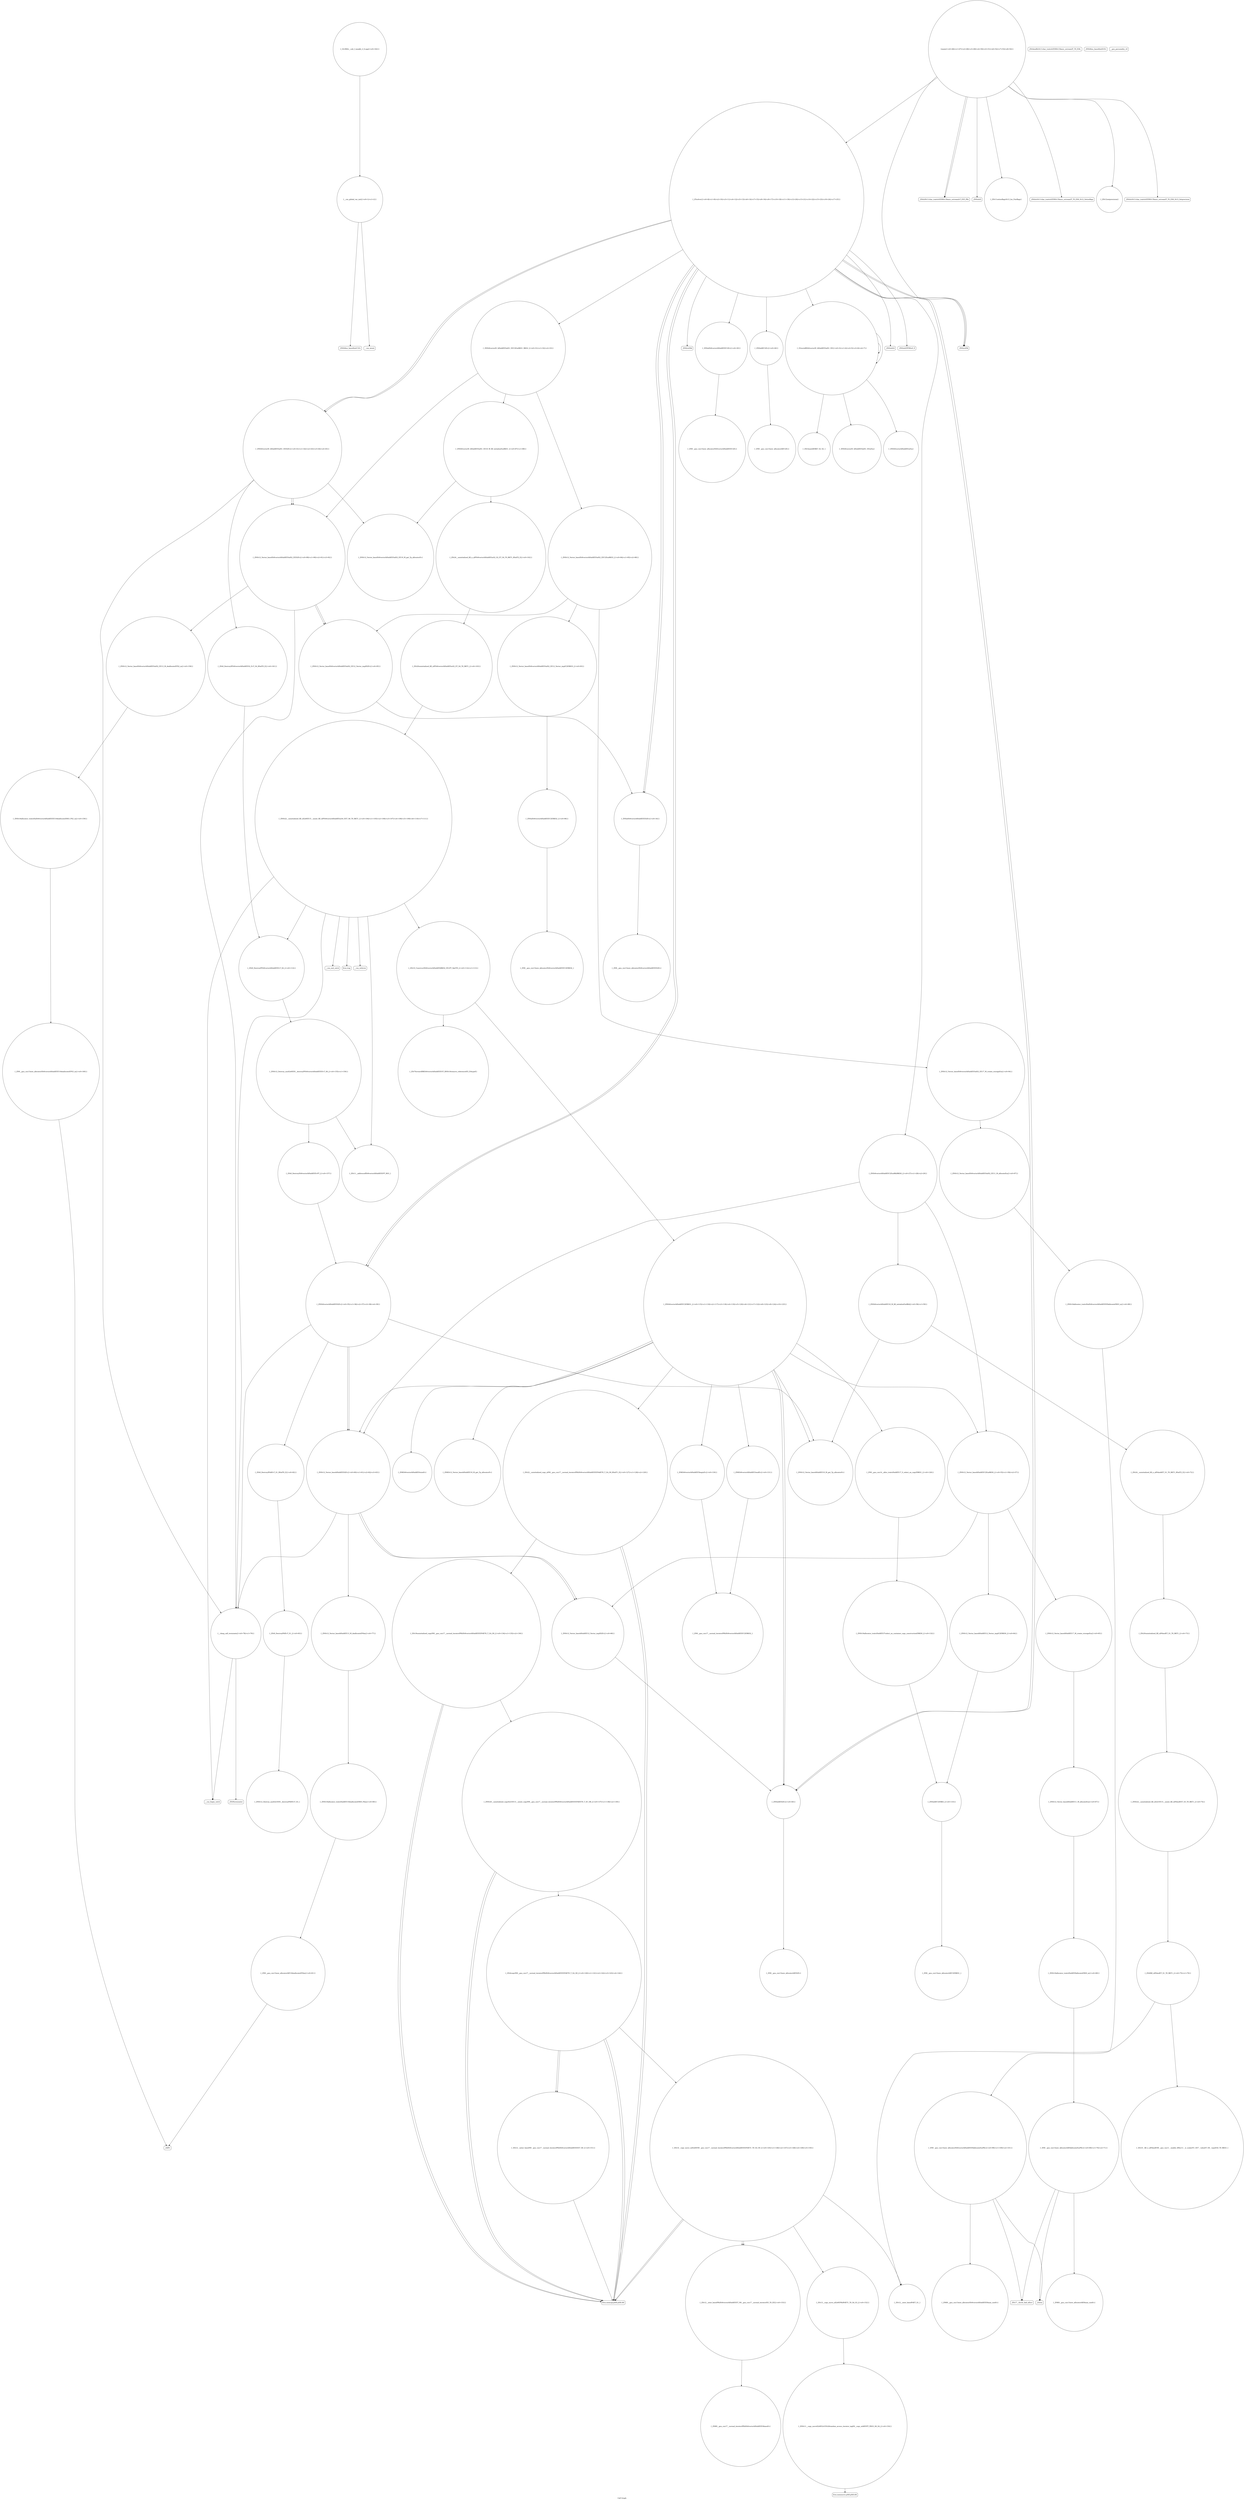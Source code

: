 digraph "Call Graph" {
	label="Call Graph";

	Node0x55c582478d60 [shape=record,shape=circle,label="{__cxx_global_var_init|{<s0>1|<s1>2}}"];
	Node0x55c582478d60:s0 -> Node0x55c582478de0[color=black];
	Node0x55c582478d60:s1 -> Node0x55c58268f720[color=black];
	Node0x55c5826932c0 [shape=record,shape=circle,label="{_ZNKSt12_Vector_baseIdSaIdEE19_M_get_Tp_allocatorEv}"];
	Node0x55c58268f920 [shape=record,shape=circle,label="{_ZSt3maxIdERKT_S2_S2_}"];
	Node0x55c582690e20 [shape=record,shape=Mrecord,label="{llvm.memcpy.p0i8.p0i8.i64}"];
	Node0x55c58268fca0 [shape=record,shape=circle,label="{_ZNSaISt6vectorIdSaIdEEEC2Ev|{<s0>30}}"];
	Node0x55c58268fca0:s0 -> Node0x55c5826924c0[color=black];
	Node0x55c5826911a0 [shape=record,shape=circle,label="{_ZNSt11__copy_moveILb0ELb1ESt26random_access_iterator_tagE8__copy_mIdEEPT_PKS3_S6_S4_|{<s0>154}}"];
	Node0x55c5826911a0:s0 -> Node0x55c582691220[color=black];
	Node0x55c582690020 [shape=record,shape=Mrecord,label="{_ZSt4endlIcSt11char_traitsIcEERSt13basic_ostreamIT_T0_ES6_}"];
	Node0x55c582691520 [shape=record,shape=circle,label="{_ZNSt16allocator_traitsISaISt6vectorIdSaIdEEEE10deallocateERS3_PS2_m|{<s0>159}}"];
	Node0x55c582691520:s0 -> Node0x55c5826915a0[color=black];
	Node0x55c5826903a0 [shape=record,shape=Mrecord,label="{_ZStlsISt11char_traitsIcEERSt13basic_ostreamIcT_ES5_PKc}"];
	Node0x55c582690720 [shape=record,shape=circle,label="{_ZNSt12_Vector_baseIdSaIdEE12_Vector_implC2ERKS0_|{<s0>64}}"];
	Node0x55c582690720:s0 -> Node0x55c582693540[color=black];
	Node0x55c582690aa0 [shape=record,shape=circle,label="{_ZNK9__gnu_cxx13new_allocatorIdE8max_sizeEv}"];
	Node0x55c582691e40 [shape=record,shape=circle,label="{_ZSt6fill_nIPdmdET_S1_T0_RKT1_|{<s0>75|<s1>76}}"];
	Node0x55c582691e40:s0 -> Node0x55c582691f40[color=black];
	Node0x55c582691e40:s1 -> Node0x55c582691ec0[color=black];
	Node0x55c5826921c0 [shape=record,shape=circle,label="{_ZNSt16allocator_traitsISaIdEE10deallocateERS0_Pdm|{<s0>80}}"];
	Node0x55c5826921c0:s0 -> Node0x55c582692240[color=black];
	Node0x55c582692540 [shape=record,shape=circle,label="{_ZN9__gnu_cxx13new_allocatorISt6vectorIdSaIdEEED2Ev}"];
	Node0x55c5826928c0 [shape=record,shape=circle,label="{_ZNSaISt6vectorIdSaIdEEEC2ERKS2_|{<s0>96}}"];
	Node0x55c5826928c0:s0 -> Node0x55c582692940[color=black];
	Node0x55c582692c40 [shape=record,shape=circle,label="{_ZNSt12_Vector_baseISt6vectorIdSaIdEESaIS2_EE19_M_get_Tp_allocatorEv}"];
	Node0x55c582692fc0 [shape=record,shape=Mrecord,label="{__cxa_end_catch}"];
	Node0x55c582478de0 [shape=record,shape=Mrecord,label="{_ZNSt8ios_base4InitC1Ev}"];
	Node0x55c582693340 [shape=record,shape=circle,label="{_ZSt22__uninitialized_copy_aIN9__gnu_cxx17__normal_iteratorIPKdSt6vectorIdSaIdEEEEPddET0_T_SA_S9_RSaIT1_E|{<s0>127|<s1>128|<s2>129}}"];
	Node0x55c582693340:s0 -> Node0x55c582690e20[color=black];
	Node0x55c582693340:s1 -> Node0x55c582690e20[color=black];
	Node0x55c582693340:s2 -> Node0x55c582690da0[color=black];
	Node0x55c58268f9a0 [shape=record,shape=circle,label="{_Z5solvev|{<s0>8|<s1>9|<s2>10|<s3>11|<s4>12|<s5>13|<s6>14|<s7>15|<s8>16|<s9>17|<s10>18|<s11>19|<s12>20|<s13>21|<s14>22|<s15>23|<s16>24|<s17>25}}"];
	Node0x55c58268f9a0:s0 -> Node0x55c58268fa20[color=black];
	Node0x55c58268f9a0:s1 -> Node0x55c58268faa0[color=black];
	Node0x55c58268f9a0:s2 -> Node0x55c58268fa20[color=black];
	Node0x55c58268f9a0:s3 -> Node0x55c58268fb20[color=black];
	Node0x55c58268f9a0:s4 -> Node0x55c58268fba0[color=black];
	Node0x55c58268f9a0:s5 -> Node0x55c58268fca0[color=black];
	Node0x55c58268f9a0:s6 -> Node0x55c58268fd20[color=black];
	Node0x55c58268f9a0:s7 -> Node0x55c58268fda0[color=black];
	Node0x55c58268f9a0:s8 -> Node0x55c58268fe20[color=black];
	Node0x55c58268f9a0:s9 -> Node0x55c58268fea0[color=black];
	Node0x55c58268f9a0:s10 -> Node0x55c58268f7a0[color=black];
	Node0x55c58268f9a0:s11 -> Node0x55c58268ff20[color=black];
	Node0x55c58268f9a0:s12 -> Node0x55c58268ffa0[color=black];
	Node0x55c58268f9a0:s13 -> Node0x55c5826900a0[color=black];
	Node0x55c58268f9a0:s14 -> Node0x55c58268fda0[color=black];
	Node0x55c58268f9a0:s15 -> Node0x55c58268fe20[color=black];
	Node0x55c58268f9a0:s16 -> Node0x55c58268fea0[color=black];
	Node0x55c58268f9a0:s17 -> Node0x55c5826900a0[color=black];
	Node0x55c582690ea0 [shape=record,shape=circle,label="{_ZNSt20__uninitialized_copyILb1EE13__uninit_copyIN9__gnu_cxx17__normal_iteratorIPKdSt6vectorIdSaIdEEEEPdEET0_T_SC_SB_|{<s0>137|<s1>138|<s2>139}}"];
	Node0x55c582690ea0:s0 -> Node0x55c582690e20[color=black];
	Node0x55c582690ea0:s1 -> Node0x55c582690e20[color=black];
	Node0x55c582690ea0:s2 -> Node0x55c582690f20[color=black];
	Node0x55c58268fd20 [shape=record,shape=circle,label="{_ZNSt6vectorIS_IdSaIdEESaIS1_EEC2EmRKS1_RKS2_|{<s0>31|<s1>32|<s2>33}}"];
	Node0x55c58268fd20:s0 -> Node0x55c5826925c0[color=black];
	Node0x55c58268fd20:s1 -> Node0x55c582692640[color=black];
	Node0x55c58268fd20:s2 -> Node0x55c5826926c0[color=black];
	Node0x55c582691220 [shape=record,shape=Mrecord,label="{llvm.memmove.p0i8.p0i8.i64}"];
	Node0x55c5826900a0 [shape=record,shape=circle,label="{_ZNSt6vectorIS_IdSaIdEESaIS1_EED2Ev|{<s0>41|<s1>42|<s2>43|<s3>44|<s4>45}}"];
	Node0x55c5826900a0:s0 -> Node0x55c582692c40[color=black];
	Node0x55c5826900a0:s1 -> Node0x55c582691620[color=black];
	Node0x55c5826900a0:s2 -> Node0x55c5826926c0[color=black];
	Node0x55c5826900a0:s3 -> Node0x55c5826926c0[color=black];
	Node0x55c5826900a0:s4 -> Node0x55c582692040[color=black];
	Node0x55c5826915a0 [shape=record,shape=circle,label="{_ZN9__gnu_cxx13new_allocatorISt6vectorIdSaIdEEE10deallocateEPS3_m|{<s0>160}}"];
	Node0x55c5826915a0:s0 -> Node0x55c5826922c0[color=black];
	Node0x55c582690420 [shape=record,shape=Mrecord,label="{_ZNSolsEi}"];
	Node0x55c5826907a0 [shape=record,shape=circle,label="{_ZNSt12_Vector_baseIdSaIdEE17_M_create_storageEm|{<s0>65}}"];
	Node0x55c5826907a0:s0 -> Node0x55c582690920[color=black];
	Node0x55c582690b20 [shape=record,shape=Mrecord,label="{_ZSt17__throw_bad_allocv}"];
	Node0x55c582691ec0 [shape=record,shape=circle,label="{_ZSt10__fill_n_aIPdmdEN9__gnu_cxx11__enable_ifIXsr11__is_scalarIT1_EE7__valueET_E6__typeES4_T0_RKS3_}"];
	Node0x55c582692240 [shape=record,shape=circle,label="{_ZN9__gnu_cxx13new_allocatorIdE10deallocateEPdm|{<s0>81}}"];
	Node0x55c582692240:s0 -> Node0x55c5826922c0[color=black];
	Node0x55c5826925c0 [shape=record,shape=circle,label="{_ZNSt12_Vector_baseISt6vectorIdSaIdEESaIS2_EEC2EmRKS3_|{<s0>84|<s1>85|<s2>86}}"];
	Node0x55c5826925c0:s0 -> Node0x55c582692740[color=black];
	Node0x55c5826925c0:s1 -> Node0x55c5826927c0[color=black];
	Node0x55c5826925c0:s2 -> Node0x55c582692840[color=black];
	Node0x55c582692940 [shape=record,shape=circle,label="{_ZN9__gnu_cxx13new_allocatorISt6vectorIdSaIdEEEC2ERKS4_}"];
	Node0x55c582692cc0 [shape=record,shape=circle,label="{_ZSt20uninitialized_fill_nIPSt6vectorIdSaIdEEmS2_ET_S4_T0_RKT1_|{<s0>103}}"];
	Node0x55c582692cc0:s0 -> Node0x55c582692d40[color=black];
	Node0x55c582693040 [shape=record,shape=Mrecord,label="{llvm.trap}"];
	Node0x55c58268f6a0 [shape=record,shape=Mrecord,label="{_ZNSt8ios_base4InitD1Ev}"];
	Node0x55c5826933c0 [shape=record,shape=circle,label="{_ZNKSt6vectorIdSaIdEE5beginEv|{<s0>130}}"];
	Node0x55c5826933c0:s0 -> Node0x55c582691320[color=black];
	Node0x55c58268fa20 [shape=record,shape=Mrecord,label="{_ZNSirsERi}"];
	Node0x55c582690f20 [shape=record,shape=circle,label="{_ZSt4copyIN9__gnu_cxx17__normal_iteratorIPKdSt6vectorIdSaIdEEEEPdET0_T_SA_S9_|{<s0>140|<s1>141|<s2>142|<s3>143|<s4>144}}"];
	Node0x55c582690f20:s0 -> Node0x55c582690e20[color=black];
	Node0x55c582690f20:s1 -> Node0x55c582691020[color=black];
	Node0x55c582690f20:s2 -> Node0x55c582690e20[color=black];
	Node0x55c582690f20:s3 -> Node0x55c582691020[color=black];
	Node0x55c582690f20:s4 -> Node0x55c582690fa0[color=black];
	Node0x55c58268fda0 [shape=record,shape=circle,label="{_ZNSaISt6vectorIdSaIdEEED2Ev|{<s0>34}}"];
	Node0x55c58268fda0:s0 -> Node0x55c582692540[color=black];
	Node0x55c5826912a0 [shape=record,shape=circle,label="{_ZNK9__gnu_cxx17__normal_iteratorIPKdSt6vectorIdSaIdEEE4baseEv}"];
	Node0x55c582690120 [shape=record,shape=circle,label="{main|{<s0>46|<s1>47|<s2>48|<s3>49|<s4>50|<s5>51|<s6>52|<s7>53|<s8>54}}"];
	Node0x55c582690120:s0 -> Node0x55c5826902a0[color=black];
	Node0x55c582690120:s1 -> Node0x55c582690220[color=black];
	Node0x55c582690120:s2 -> Node0x55c582690320[color=black];
	Node0x55c582690120:s3 -> Node0x55c5826901a0[color=black];
	Node0x55c582690120:s4 -> Node0x55c58268fa20[color=black];
	Node0x55c582690120:s5 -> Node0x55c5826903a0[color=black];
	Node0x55c582690120:s6 -> Node0x55c582690420[color=black];
	Node0x55c582690120:s7 -> Node0x55c5826903a0[color=black];
	Node0x55c582690120:s8 -> Node0x55c58268f9a0[color=black];
	Node0x55c582691620 [shape=record,shape=circle,label="{_ZSt8_DestroyIPSt6vectorIdSaIdEES2_EvT_S4_RSaIT0_E|{<s0>161}}"];
	Node0x55c582691620:s0 -> Node0x55c582692ec0[color=black];
	Node0x55c5826904a0 [shape=record,shape=circle,label="{_ZN9__gnu_cxx13new_allocatorIdEC2Ev}"];
	Node0x55c582690820 [shape=record,shape=circle,label="{_ZNSt12_Vector_baseIdSaIdEE12_Vector_implD2Ev|{<s0>66}}"];
	Node0x55c582690820:s0 -> Node0x55c58268fea0[color=black];
	Node0x55c582690ba0 [shape=record,shape=Mrecord,label="{_Znwm}"];
	Node0x55c582691f40 [shape=record,shape=circle,label="{_ZSt12__niter_baseIPdET_S1_}"];
	Node0x55c5826922c0 [shape=record,shape=Mrecord,label="{_ZdlPv}"];
	Node0x55c582692640 [shape=record,shape=circle,label="{_ZNSt6vectorIS_IdSaIdEESaIS1_EE18_M_fill_initializeEmRKS1_|{<s0>87|<s1>88}}"];
	Node0x55c582692640:s0 -> Node0x55c582692c40[color=black];
	Node0x55c582692640:s1 -> Node0x55c582692bc0[color=black];
	Node0x55c5826929c0 [shape=record,shape=circle,label="{_ZNSt12_Vector_baseISt6vectorIdSaIdEESaIS2_EE11_M_allocateEm|{<s0>97}}"];
	Node0x55c5826929c0:s0 -> Node0x55c582692a40[color=black];
	Node0x55c582692d40 [shape=record,shape=circle,label="{_ZNSt22__uninitialized_fill_nILb0EE15__uninit_fill_nIPSt6vectorIdSaIdEEmS4_EET_S6_T0_RKT1_|{<s0>104|<s1>105|<s2>106|<s3>107|<s4>108|<s5>109|<s6>110|<s7>111}}"];
	Node0x55c582692d40:s0 -> Node0x55c582692e40[color=black];
	Node0x55c582692d40:s1 -> Node0x55c582692dc0[color=black];
	Node0x55c582692d40:s2 -> Node0x55c5826920c0[color=black];
	Node0x55c582692d40:s3 -> Node0x55c582692ec0[color=black];
	Node0x55c582692d40:s4 -> Node0x55c582692f40[color=black];
	Node0x55c582692d40:s5 -> Node0x55c582692fc0[color=black];
	Node0x55c582692d40:s6 -> Node0x55c582693040[color=black];
	Node0x55c582692d40:s7 -> Node0x55c582692040[color=black];
	Node0x55c5826930c0 [shape=record,shape=circle,label="{_ZSt7forwardIRKSt6vectorIdSaIdEEEOT_RNSt16remove_referenceIS5_E4typeE}"];
	Node0x55c58268f720 [shape=record,shape=Mrecord,label="{__cxa_atexit}"];
	Node0x55c582693440 [shape=record,shape=circle,label="{_ZNKSt6vectorIdSaIdEE3endEv|{<s0>131}}"];
	Node0x55c582693440:s0 -> Node0x55c582691320[color=black];
	Node0x55c58268faa0 [shape=record,shape=Mrecord,label="{_ZNSirsERd}"];
	Node0x55c582690fa0 [shape=record,shape=circle,label="{_ZSt14__copy_move_a2ILb0EN9__gnu_cxx17__normal_iteratorIPKdSt6vectorIdSaIdEEEEPdET1_T0_SA_S9_|{<s0>145|<s1>146|<s2>147|<s3>148|<s4>149|<s5>150}}"];
	Node0x55c582690fa0:s0 -> Node0x55c582690e20[color=black];
	Node0x55c582690fa0:s1 -> Node0x55c582691120[color=black];
	Node0x55c582690fa0:s2 -> Node0x55c582690e20[color=black];
	Node0x55c582690fa0:s3 -> Node0x55c582691120[color=black];
	Node0x55c582690fa0:s4 -> Node0x55c582691f40[color=black];
	Node0x55c582690fa0:s5 -> Node0x55c5826910a0[color=black];
	Node0x55c58268fe20 [shape=record,shape=circle,label="{_ZNSt6vectorIdSaIdEED2Ev|{<s0>35|<s1>36|<s2>37|<s3>38|<s4>39}}"];
	Node0x55c58268fe20:s0 -> Node0x55c582690ca0[color=black];
	Node0x55c58268fe20:s1 -> Node0x55c582692340[color=black];
	Node0x55c58268fe20:s2 -> Node0x55c5826906a0[color=black];
	Node0x55c58268fe20:s3 -> Node0x55c5826906a0[color=black];
	Node0x55c58268fe20:s4 -> Node0x55c582692040[color=black];
	Node0x55c582691320 [shape=record,shape=circle,label="{_ZN9__gnu_cxx17__normal_iteratorIPKdSt6vectorIdSaIdEEEC2ERKS2_}"];
	Node0x55c5826901a0 [shape=record,shape=Mrecord,label="{_ZStlsIcSt11char_traitsIcEERSt13basic_ostreamIT_T0_ES6_St13_Setprecision}"];
	Node0x55c5826916a0 [shape=record,shape=circle,label="{_GLOBAL__sub_I_tanakh_2_0.cpp|{<s0>162}}"];
	Node0x55c5826916a0:s0 -> Node0x55c582478d60[color=black];
	Node0x55c582690520 [shape=record,shape=circle,label="{_ZN9__gnu_cxx13new_allocatorIdED2Ev}"];
	Node0x55c5826908a0 [shape=record,shape=circle,label="{_ZN9__gnu_cxx13new_allocatorIdEC2ERKS1_}"];
	Node0x55c582690c20 [shape=record,shape=circle,label="{_ZSt24__uninitialized_fill_n_aIPdmddET_S1_T0_RKT1_RSaIT2_E|{<s0>72}}"];
	Node0x55c582690c20:s0 -> Node0x55c582690d20[color=black];
	Node0x55c582691fc0 [shape=record,shape=circle,label="{_ZNSt12_Vector_baseIdSaIdEE13_M_deallocateEPdm|{<s0>77}}"];
	Node0x55c582691fc0:s0 -> Node0x55c5826921c0[color=black];
	Node0x55c582692340 [shape=record,shape=circle,label="{_ZSt8_DestroyIPddEvT_S1_RSaIT0_E|{<s0>82}}"];
	Node0x55c582692340:s0 -> Node0x55c5826923c0[color=black];
	Node0x55c5826926c0 [shape=record,shape=circle,label="{_ZNSt12_Vector_baseISt6vectorIdSaIdEESaIS2_EED2Ev|{<s0>89|<s1>90|<s2>91|<s3>92}}"];
	Node0x55c5826926c0:s0 -> Node0x55c5826914a0[color=black];
	Node0x55c5826926c0:s1 -> Node0x55c582692840[color=black];
	Node0x55c5826926c0:s2 -> Node0x55c582692840[color=black];
	Node0x55c5826926c0:s3 -> Node0x55c582692040[color=black];
	Node0x55c582692a40 [shape=record,shape=circle,label="{_ZNSt16allocator_traitsISaISt6vectorIdSaIdEEEE8allocateERS3_m|{<s0>98}}"];
	Node0x55c582692a40:s0 -> Node0x55c582692ac0[color=black];
	Node0x55c582692dc0 [shape=record,shape=circle,label="{_ZSt10_ConstructISt6vectorIdSaIdEEJRKS2_EEvPT_DpOT0_|{<s0>112|<s1>113}}"];
	Node0x55c582692dc0:s0 -> Node0x55c5826930c0[color=black];
	Node0x55c582692dc0:s1 -> Node0x55c582693140[color=black];
	Node0x55c582693140 [shape=record,shape=circle,label="{_ZNSt6vectorIdSaIdEEC2ERKS1_|{<s0>115|<s1>116|<s2>117|<s3>118|<s4>119|<s5>120|<s6>121|<s7>122|<s8>123|<s9>124|<s10>125}}"];
	Node0x55c582693140:s0 -> Node0x55c5826931c0[color=black];
	Node0x55c582693140:s1 -> Node0x55c5826932c0[color=black];
	Node0x55c582693140:s2 -> Node0x55c582693240[color=black];
	Node0x55c582693140:s3 -> Node0x55c5826905a0[color=black];
	Node0x55c582693140:s4 -> Node0x55c58268fea0[color=black];
	Node0x55c582693140:s5 -> Node0x55c5826933c0[color=black];
	Node0x55c582693140:s6 -> Node0x55c582693440[color=black];
	Node0x55c582693140:s7 -> Node0x55c582690ca0[color=black];
	Node0x55c582693140:s8 -> Node0x55c582693340[color=black];
	Node0x55c582693140:s9 -> Node0x55c58268fea0[color=black];
	Node0x55c582693140:s10 -> Node0x55c5826906a0[color=black];
	Node0x55c58268f7a0 [shape=record,shape=circle,label="{_Z3reciidRSt6vectorIS_IdSaIdEESaIS1_EE|{<s0>3|<s1>4|<s2>5|<s3>6|<s4>7}}"];
	Node0x55c58268f7a0:s0 -> Node0x55c58268f820[color=black];
	Node0x55c58268f7a0:s1 -> Node0x55c58268f8a0[color=black];
	Node0x55c58268f7a0:s2 -> Node0x55c58268f7a0[color=black];
	Node0x55c58268f7a0:s3 -> Node0x55c58268f7a0[color=black];
	Node0x55c58268f7a0:s4 -> Node0x55c58268f920[color=black];
	Node0x55c5826934c0 [shape=record,shape=circle,label="{_ZNSt16allocator_traitsISaIdEE37select_on_container_copy_constructionERKS0_|{<s0>132}}"];
	Node0x55c5826934c0:s0 -> Node0x55c582693540[color=black];
	Node0x55c58268fb20 [shape=record,shape=circle,label="{_ZNSaIdEC2Ev|{<s0>26}}"];
	Node0x55c58268fb20:s0 -> Node0x55c5826904a0[color=black];
	Node0x55c582691020 [shape=record,shape=circle,label="{_ZSt12__miter_baseIN9__gnu_cxx17__normal_iteratorIPKdSt6vectorIdSaIdEEEEET_S8_|{<s0>151}}"];
	Node0x55c582691020:s0 -> Node0x55c582690e20[color=black];
	Node0x55c58268fea0 [shape=record,shape=circle,label="{_ZNSaIdED2Ev|{<s0>40}}"];
	Node0x55c58268fea0:s0 -> Node0x55c582690520[color=black];
	Node0x55c5826913a0 [shape=record,shape=circle,label="{_ZNSt12_Destroy_auxILb0EE9__destroyIPSt6vectorIdSaIdEEEEvT_S6_|{<s0>155|<s1>156}}"];
	Node0x55c5826913a0:s0 -> Node0x55c582692e40[color=black];
	Node0x55c5826913a0:s1 -> Node0x55c582691420[color=black];
	Node0x55c582690220 [shape=record,shape=Mrecord,label="{_ZStlsIcSt11char_traitsIcEERSt13basic_ostreamIT_T0_ES6_St12_Setiosflags}"];
	Node0x55c5826905a0 [shape=record,shape=circle,label="{_ZNSt12_Vector_baseIdSaIdEEC2EmRKS0_|{<s0>55|<s1>56|<s2>57}}"];
	Node0x55c5826905a0:s0 -> Node0x55c582690720[color=black];
	Node0x55c5826905a0:s1 -> Node0x55c5826907a0[color=black];
	Node0x55c5826905a0:s2 -> Node0x55c582690820[color=black];
	Node0x55c582690920 [shape=record,shape=circle,label="{_ZNSt12_Vector_baseIdSaIdEE11_M_allocateEm|{<s0>67}}"];
	Node0x55c582690920:s0 -> Node0x55c5826909a0[color=black];
	Node0x55c582690ca0 [shape=record,shape=circle,label="{_ZNSt12_Vector_baseIdSaIdEE19_M_get_Tp_allocatorEv}"];
	Node0x55c582692040 [shape=record,shape=circle,label="{__clang_call_terminate|{<s0>78|<s1>79}}"];
	Node0x55c582692040:s0 -> Node0x55c5826920c0[color=black];
	Node0x55c582692040:s1 -> Node0x55c582692140[color=black];
	Node0x55c5826923c0 [shape=record,shape=circle,label="{_ZSt8_DestroyIPdEvT_S1_|{<s0>83}}"];
	Node0x55c5826923c0:s0 -> Node0x55c582692440[color=black];
	Node0x55c582692740 [shape=record,shape=circle,label="{_ZNSt12_Vector_baseISt6vectorIdSaIdEESaIS2_EE12_Vector_implC2ERKS3_|{<s0>93}}"];
	Node0x55c582692740:s0 -> Node0x55c5826928c0[color=black];
	Node0x55c582692ac0 [shape=record,shape=circle,label="{_ZN9__gnu_cxx13new_allocatorISt6vectorIdSaIdEEE8allocateEmPKv|{<s0>99|<s1>100|<s2>101}}"];
	Node0x55c582692ac0:s0 -> Node0x55c582692b40[color=black];
	Node0x55c582692ac0:s1 -> Node0x55c582690b20[color=black];
	Node0x55c582692ac0:s2 -> Node0x55c582690ba0[color=black];
	Node0x55c582692e40 [shape=record,shape=circle,label="{_ZSt11__addressofISt6vectorIdSaIdEEEPT_RS3_}"];
	Node0x55c5826931c0 [shape=record,shape=circle,label="{_ZNKSt6vectorIdSaIdEE4sizeEv}"];
	Node0x55c58268f820 [shape=record,shape=circle,label="{_ZNSt6vectorIS_IdSaIdEESaIS1_EEixEm}"];
	Node0x55c582693540 [shape=record,shape=circle,label="{_ZNSaIdEC2ERKS_|{<s0>133}}"];
	Node0x55c582693540:s0 -> Node0x55c5826908a0[color=black];
	Node0x55c58268fba0 [shape=record,shape=circle,label="{_ZNSt6vectorIdSaIdEEC2EmRKdRKS0_|{<s0>27|<s1>28|<s2>29}}"];
	Node0x55c58268fba0:s0 -> Node0x55c5826905a0[color=black];
	Node0x55c58268fba0:s1 -> Node0x55c582690620[color=black];
	Node0x55c58268fba0:s2 -> Node0x55c5826906a0[color=black];
	Node0x55c5826910a0 [shape=record,shape=circle,label="{_ZSt13__copy_move_aILb0EPKdPdET1_T0_S4_S3_|{<s0>152}}"];
	Node0x55c5826910a0:s0 -> Node0x55c5826911a0[color=black];
	Node0x55c58268ff20 [shape=record,shape=Mrecord,label="{_ZNSolsEd}"];
	Node0x55c582691420 [shape=record,shape=circle,label="{_ZSt8_DestroyISt6vectorIdSaIdEEEvPT_|{<s0>157}}"];
	Node0x55c582691420:s0 -> Node0x55c58268fe20[color=black];
	Node0x55c5826902a0 [shape=record,shape=circle,label="{_ZSt11setiosflagsSt13_Ios_Fmtflags}"];
	Node0x55c582690620 [shape=record,shape=circle,label="{_ZNSt6vectorIdSaIdEE18_M_fill_initializeEmRKd|{<s0>58|<s1>59}}"];
	Node0x55c582690620:s0 -> Node0x55c582690ca0[color=black];
	Node0x55c582690620:s1 -> Node0x55c582690c20[color=black];
	Node0x55c5826909a0 [shape=record,shape=circle,label="{_ZNSt16allocator_traitsISaIdEE8allocateERS0_m|{<s0>68}}"];
	Node0x55c5826909a0:s0 -> Node0x55c582690a20[color=black];
	Node0x55c582690d20 [shape=record,shape=circle,label="{_ZSt20uninitialized_fill_nIPdmdET_S1_T0_RKT1_|{<s0>73}}"];
	Node0x55c582690d20:s0 -> Node0x55c582691dc0[color=black];
	Node0x55c5826920c0 [shape=record,shape=Mrecord,label="{__cxa_begin_catch}"];
	Node0x55c582692440 [shape=record,shape=circle,label="{_ZNSt12_Destroy_auxILb1EE9__destroyIPdEEvT_S3_}"];
	Node0x55c5826927c0 [shape=record,shape=circle,label="{_ZNSt12_Vector_baseISt6vectorIdSaIdEESaIS2_EE17_M_create_storageEm|{<s0>94}}"];
	Node0x55c5826927c0:s0 -> Node0x55c5826929c0[color=black];
	Node0x55c582692b40 [shape=record,shape=circle,label="{_ZNK9__gnu_cxx13new_allocatorISt6vectorIdSaIdEEE8max_sizeEv}"];
	Node0x55c582692ec0 [shape=record,shape=circle,label="{_ZSt8_DestroyIPSt6vectorIdSaIdEEEvT_S4_|{<s0>114}}"];
	Node0x55c582692ec0:s0 -> Node0x55c5826913a0[color=black];
	Node0x55c582693240 [shape=record,shape=circle,label="{_ZN9__gnu_cxx14__alloc_traitsISaIdEE17_S_select_on_copyERKS1_|{<s0>126}}"];
	Node0x55c582693240:s0 -> Node0x55c5826934c0[color=black];
	Node0x55c58268f8a0 [shape=record,shape=circle,label="{_ZNSt6vectorIdSaIdEEixEm}"];
	Node0x55c582690da0 [shape=record,shape=circle,label="{_ZSt18uninitialized_copyIN9__gnu_cxx17__normal_iteratorIPKdSt6vectorIdSaIdEEEEPdET0_T_SA_S9_|{<s0>134|<s1>135|<s2>136}}"];
	Node0x55c582690da0:s0 -> Node0x55c582690e20[color=black];
	Node0x55c582690da0:s1 -> Node0x55c582690e20[color=black];
	Node0x55c582690da0:s2 -> Node0x55c582690ea0[color=black];
	Node0x55c58268fc20 [shape=record,shape=Mrecord,label="{__gxx_personality_v0}"];
	Node0x55c582691120 [shape=record,shape=circle,label="{_ZSt12__niter_baseIPKdSt6vectorIdSaIdEEET_N9__gnu_cxx17__normal_iteratorIS5_T0_EE|{<s0>153}}"];
	Node0x55c582691120:s0 -> Node0x55c5826912a0[color=black];
	Node0x55c58268ffa0 [shape=record,shape=Mrecord,label="{_ZNSolsEPFRSoS_E}"];
	Node0x55c5826914a0 [shape=record,shape=circle,label="{_ZNSt12_Vector_baseISt6vectorIdSaIdEESaIS2_EE13_M_deallocateEPS2_m|{<s0>158}}"];
	Node0x55c5826914a0:s0 -> Node0x55c582691520[color=black];
	Node0x55c582690320 [shape=record,shape=circle,label="{_ZSt12setprecisioni}"];
	Node0x55c5826906a0 [shape=record,shape=circle,label="{_ZNSt12_Vector_baseIdSaIdEED2Ev|{<s0>60|<s1>61|<s2>62|<s3>63}}"];
	Node0x55c5826906a0:s0 -> Node0x55c582691fc0[color=black];
	Node0x55c5826906a0:s1 -> Node0x55c582690820[color=black];
	Node0x55c5826906a0:s2 -> Node0x55c582690820[color=black];
	Node0x55c5826906a0:s3 -> Node0x55c582692040[color=black];
	Node0x55c582690a20 [shape=record,shape=circle,label="{_ZN9__gnu_cxx13new_allocatorIdE8allocateEmPKv|{<s0>69|<s1>70|<s2>71}}"];
	Node0x55c582690a20:s0 -> Node0x55c582690aa0[color=black];
	Node0x55c582690a20:s1 -> Node0x55c582690b20[color=black];
	Node0x55c582690a20:s2 -> Node0x55c582690ba0[color=black];
	Node0x55c582691dc0 [shape=record,shape=circle,label="{_ZNSt22__uninitialized_fill_nILb1EE15__uninit_fill_nIPdmdEET_S3_T0_RKT1_|{<s0>74}}"];
	Node0x55c582691dc0:s0 -> Node0x55c582691e40[color=black];
	Node0x55c582692140 [shape=record,shape=Mrecord,label="{_ZSt9terminatev}"];
	Node0x55c5826924c0 [shape=record,shape=circle,label="{_ZN9__gnu_cxx13new_allocatorISt6vectorIdSaIdEEEC2Ev}"];
	Node0x55c582692840 [shape=record,shape=circle,label="{_ZNSt12_Vector_baseISt6vectorIdSaIdEESaIS2_EE12_Vector_implD2Ev|{<s0>95}}"];
	Node0x55c582692840:s0 -> Node0x55c58268fda0[color=black];
	Node0x55c582692bc0 [shape=record,shape=circle,label="{_ZSt24__uninitialized_fill_n_aIPSt6vectorIdSaIdEEmS2_S2_ET_S4_T0_RKT1_RSaIT2_E|{<s0>102}}"];
	Node0x55c582692bc0:s0 -> Node0x55c582692cc0[color=black];
	Node0x55c582692f40 [shape=record,shape=Mrecord,label="{__cxa_rethrow}"];
}
